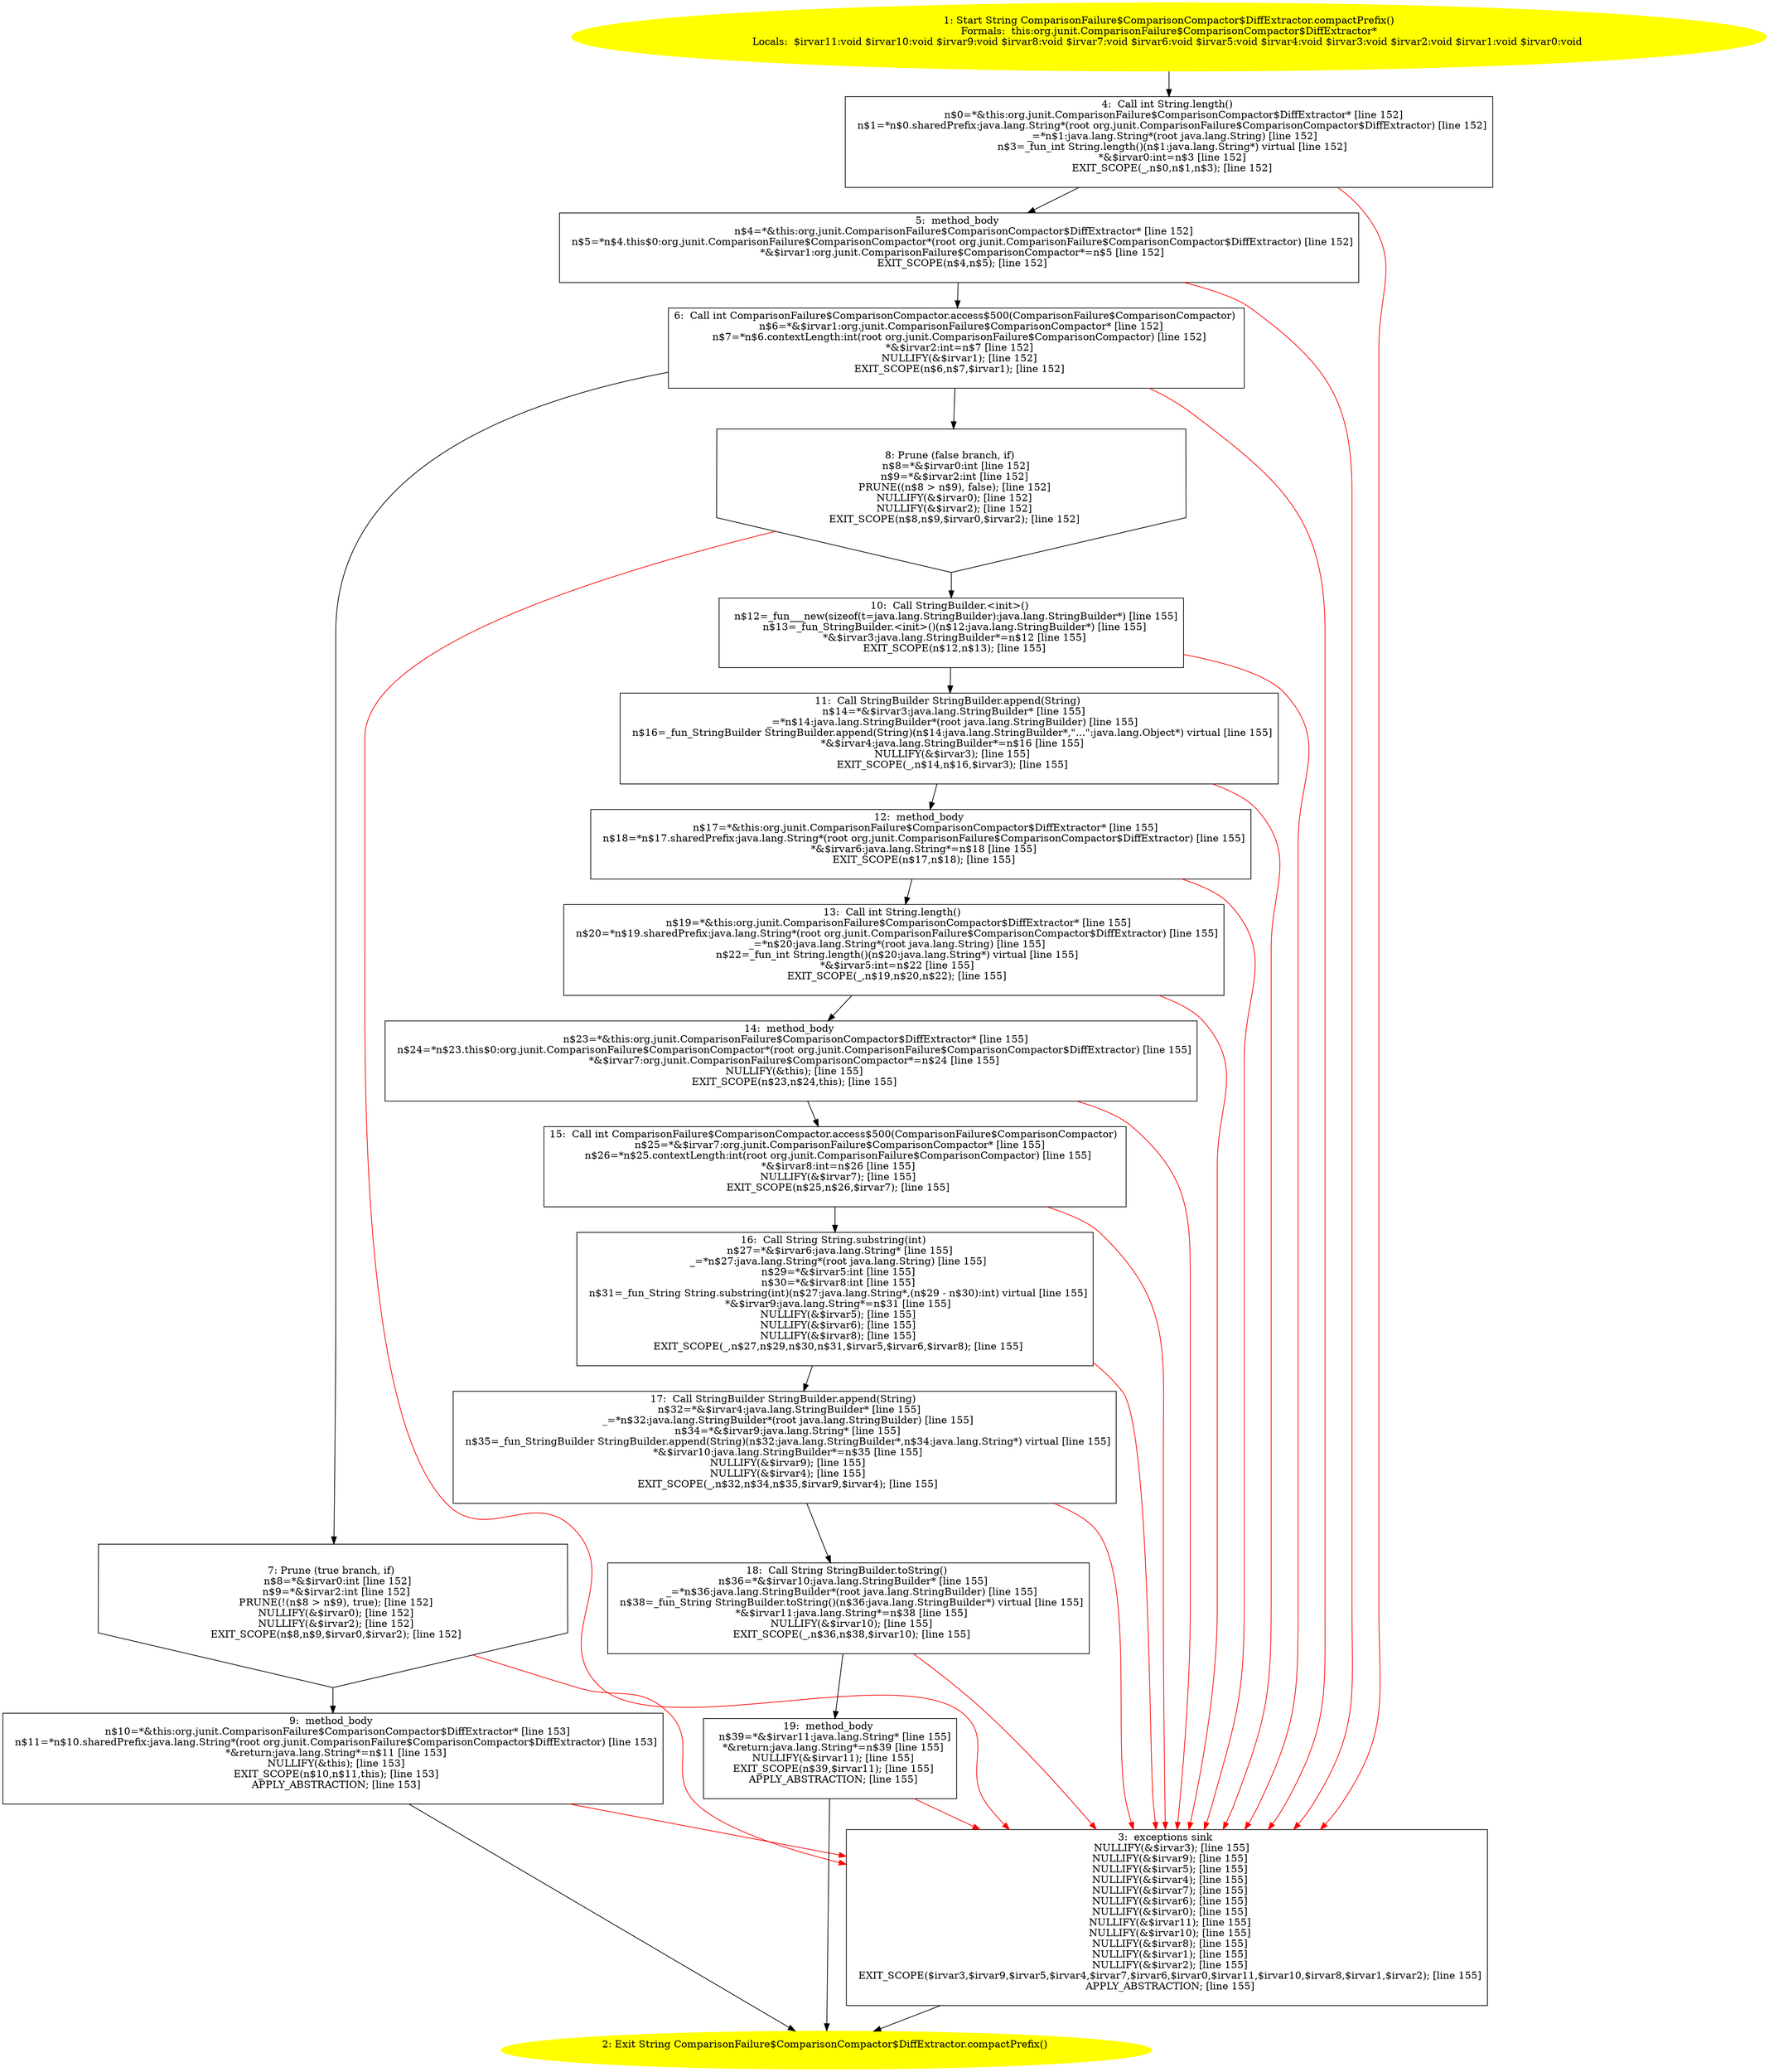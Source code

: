/* @generated */
digraph cfg {
"org.junit.ComparisonFailure$ComparisonCompactor$DiffExtractor.compactPrefix():java.lang.String.7261ec2c0a69ced56de5f7915ac2d92f_1" [label="1: Start String ComparisonFailure$ComparisonCompactor$DiffExtractor.compactPrefix()\nFormals:  this:org.junit.ComparisonFailure$ComparisonCompactor$DiffExtractor*\nLocals:  $irvar11:void $irvar10:void $irvar9:void $irvar8:void $irvar7:void $irvar6:void $irvar5:void $irvar4:void $irvar3:void $irvar2:void $irvar1:void $irvar0:void \n  " color=yellow style=filled]
	

	 "org.junit.ComparisonFailure$ComparisonCompactor$DiffExtractor.compactPrefix():java.lang.String.7261ec2c0a69ced56de5f7915ac2d92f_1" -> "org.junit.ComparisonFailure$ComparisonCompactor$DiffExtractor.compactPrefix():java.lang.String.7261ec2c0a69ced56de5f7915ac2d92f_4" ;
"org.junit.ComparisonFailure$ComparisonCompactor$DiffExtractor.compactPrefix():java.lang.String.7261ec2c0a69ced56de5f7915ac2d92f_2" [label="2: Exit String ComparisonFailure$ComparisonCompactor$DiffExtractor.compactPrefix() \n  " color=yellow style=filled]
	

"org.junit.ComparisonFailure$ComparisonCompactor$DiffExtractor.compactPrefix():java.lang.String.7261ec2c0a69ced56de5f7915ac2d92f_3" [label="3:  exceptions sink \n   NULLIFY(&$irvar3); [line 155]\n  NULLIFY(&$irvar9); [line 155]\n  NULLIFY(&$irvar5); [line 155]\n  NULLIFY(&$irvar4); [line 155]\n  NULLIFY(&$irvar7); [line 155]\n  NULLIFY(&$irvar6); [line 155]\n  NULLIFY(&$irvar0); [line 155]\n  NULLIFY(&$irvar11); [line 155]\n  NULLIFY(&$irvar10); [line 155]\n  NULLIFY(&$irvar8); [line 155]\n  NULLIFY(&$irvar1); [line 155]\n  NULLIFY(&$irvar2); [line 155]\n  EXIT_SCOPE($irvar3,$irvar9,$irvar5,$irvar4,$irvar7,$irvar6,$irvar0,$irvar11,$irvar10,$irvar8,$irvar1,$irvar2); [line 155]\n  APPLY_ABSTRACTION; [line 155]\n " shape="box"]
	

	 "org.junit.ComparisonFailure$ComparisonCompactor$DiffExtractor.compactPrefix():java.lang.String.7261ec2c0a69ced56de5f7915ac2d92f_3" -> "org.junit.ComparisonFailure$ComparisonCompactor$DiffExtractor.compactPrefix():java.lang.String.7261ec2c0a69ced56de5f7915ac2d92f_2" ;
"org.junit.ComparisonFailure$ComparisonCompactor$DiffExtractor.compactPrefix():java.lang.String.7261ec2c0a69ced56de5f7915ac2d92f_4" [label="4:  Call int String.length() \n   n$0=*&this:org.junit.ComparisonFailure$ComparisonCompactor$DiffExtractor* [line 152]\n  n$1=*n$0.sharedPrefix:java.lang.String*(root org.junit.ComparisonFailure$ComparisonCompactor$DiffExtractor) [line 152]\n  _=*n$1:java.lang.String*(root java.lang.String) [line 152]\n  n$3=_fun_int String.length()(n$1:java.lang.String*) virtual [line 152]\n  *&$irvar0:int=n$3 [line 152]\n  EXIT_SCOPE(_,n$0,n$1,n$3); [line 152]\n " shape="box"]
	

	 "org.junit.ComparisonFailure$ComparisonCompactor$DiffExtractor.compactPrefix():java.lang.String.7261ec2c0a69ced56de5f7915ac2d92f_4" -> "org.junit.ComparisonFailure$ComparisonCompactor$DiffExtractor.compactPrefix():java.lang.String.7261ec2c0a69ced56de5f7915ac2d92f_5" ;
	 "org.junit.ComparisonFailure$ComparisonCompactor$DiffExtractor.compactPrefix():java.lang.String.7261ec2c0a69ced56de5f7915ac2d92f_4" -> "org.junit.ComparisonFailure$ComparisonCompactor$DiffExtractor.compactPrefix():java.lang.String.7261ec2c0a69ced56de5f7915ac2d92f_3" [color="red" ];
"org.junit.ComparisonFailure$ComparisonCompactor$DiffExtractor.compactPrefix():java.lang.String.7261ec2c0a69ced56de5f7915ac2d92f_5" [label="5:  method_body \n   n$4=*&this:org.junit.ComparisonFailure$ComparisonCompactor$DiffExtractor* [line 152]\n  n$5=*n$4.this$0:org.junit.ComparisonFailure$ComparisonCompactor*(root org.junit.ComparisonFailure$ComparisonCompactor$DiffExtractor) [line 152]\n  *&$irvar1:org.junit.ComparisonFailure$ComparisonCompactor*=n$5 [line 152]\n  EXIT_SCOPE(n$4,n$5); [line 152]\n " shape="box"]
	

	 "org.junit.ComparisonFailure$ComparisonCompactor$DiffExtractor.compactPrefix():java.lang.String.7261ec2c0a69ced56de5f7915ac2d92f_5" -> "org.junit.ComparisonFailure$ComparisonCompactor$DiffExtractor.compactPrefix():java.lang.String.7261ec2c0a69ced56de5f7915ac2d92f_6" ;
	 "org.junit.ComparisonFailure$ComparisonCompactor$DiffExtractor.compactPrefix():java.lang.String.7261ec2c0a69ced56de5f7915ac2d92f_5" -> "org.junit.ComparisonFailure$ComparisonCompactor$DiffExtractor.compactPrefix():java.lang.String.7261ec2c0a69ced56de5f7915ac2d92f_3" [color="red" ];
"org.junit.ComparisonFailure$ComparisonCompactor$DiffExtractor.compactPrefix():java.lang.String.7261ec2c0a69ced56de5f7915ac2d92f_6" [label="6:  Call int ComparisonFailure$ComparisonCompactor.access$500(ComparisonFailure$ComparisonCompactor) \n   n$6=*&$irvar1:org.junit.ComparisonFailure$ComparisonCompactor* [line 152]\n  n$7=*n$6.contextLength:int(root org.junit.ComparisonFailure$ComparisonCompactor) [line 152]\n  *&$irvar2:int=n$7 [line 152]\n  NULLIFY(&$irvar1); [line 152]\n  EXIT_SCOPE(n$6,n$7,$irvar1); [line 152]\n " shape="box"]
	

	 "org.junit.ComparisonFailure$ComparisonCompactor$DiffExtractor.compactPrefix():java.lang.String.7261ec2c0a69ced56de5f7915ac2d92f_6" -> "org.junit.ComparisonFailure$ComparisonCompactor$DiffExtractor.compactPrefix():java.lang.String.7261ec2c0a69ced56de5f7915ac2d92f_7" ;
	 "org.junit.ComparisonFailure$ComparisonCompactor$DiffExtractor.compactPrefix():java.lang.String.7261ec2c0a69ced56de5f7915ac2d92f_6" -> "org.junit.ComparisonFailure$ComparisonCompactor$DiffExtractor.compactPrefix():java.lang.String.7261ec2c0a69ced56de5f7915ac2d92f_8" ;
	 "org.junit.ComparisonFailure$ComparisonCompactor$DiffExtractor.compactPrefix():java.lang.String.7261ec2c0a69ced56de5f7915ac2d92f_6" -> "org.junit.ComparisonFailure$ComparisonCompactor$DiffExtractor.compactPrefix():java.lang.String.7261ec2c0a69ced56de5f7915ac2d92f_3" [color="red" ];
"org.junit.ComparisonFailure$ComparisonCompactor$DiffExtractor.compactPrefix():java.lang.String.7261ec2c0a69ced56de5f7915ac2d92f_7" [label="7: Prune (true branch, if) \n   n$8=*&$irvar0:int [line 152]\n  n$9=*&$irvar2:int [line 152]\n  PRUNE(!(n$8 > n$9), true); [line 152]\n  NULLIFY(&$irvar0); [line 152]\n  NULLIFY(&$irvar2); [line 152]\n  EXIT_SCOPE(n$8,n$9,$irvar0,$irvar2); [line 152]\n " shape="invhouse"]
	

	 "org.junit.ComparisonFailure$ComparisonCompactor$DiffExtractor.compactPrefix():java.lang.String.7261ec2c0a69ced56de5f7915ac2d92f_7" -> "org.junit.ComparisonFailure$ComparisonCompactor$DiffExtractor.compactPrefix():java.lang.String.7261ec2c0a69ced56de5f7915ac2d92f_9" ;
	 "org.junit.ComparisonFailure$ComparisonCompactor$DiffExtractor.compactPrefix():java.lang.String.7261ec2c0a69ced56de5f7915ac2d92f_7" -> "org.junit.ComparisonFailure$ComparisonCompactor$DiffExtractor.compactPrefix():java.lang.String.7261ec2c0a69ced56de5f7915ac2d92f_3" [color="red" ];
"org.junit.ComparisonFailure$ComparisonCompactor$DiffExtractor.compactPrefix():java.lang.String.7261ec2c0a69ced56de5f7915ac2d92f_8" [label="8: Prune (false branch, if) \n   n$8=*&$irvar0:int [line 152]\n  n$9=*&$irvar2:int [line 152]\n  PRUNE((n$8 > n$9), false); [line 152]\n  NULLIFY(&$irvar0); [line 152]\n  NULLIFY(&$irvar2); [line 152]\n  EXIT_SCOPE(n$8,n$9,$irvar0,$irvar2); [line 152]\n " shape="invhouse"]
	

	 "org.junit.ComparisonFailure$ComparisonCompactor$DiffExtractor.compactPrefix():java.lang.String.7261ec2c0a69ced56de5f7915ac2d92f_8" -> "org.junit.ComparisonFailure$ComparisonCompactor$DiffExtractor.compactPrefix():java.lang.String.7261ec2c0a69ced56de5f7915ac2d92f_10" ;
	 "org.junit.ComparisonFailure$ComparisonCompactor$DiffExtractor.compactPrefix():java.lang.String.7261ec2c0a69ced56de5f7915ac2d92f_8" -> "org.junit.ComparisonFailure$ComparisonCompactor$DiffExtractor.compactPrefix():java.lang.String.7261ec2c0a69ced56de5f7915ac2d92f_3" [color="red" ];
"org.junit.ComparisonFailure$ComparisonCompactor$DiffExtractor.compactPrefix():java.lang.String.7261ec2c0a69ced56de5f7915ac2d92f_9" [label="9:  method_body \n   n$10=*&this:org.junit.ComparisonFailure$ComparisonCompactor$DiffExtractor* [line 153]\n  n$11=*n$10.sharedPrefix:java.lang.String*(root org.junit.ComparisonFailure$ComparisonCompactor$DiffExtractor) [line 153]\n  *&return:java.lang.String*=n$11 [line 153]\n  NULLIFY(&this); [line 153]\n  EXIT_SCOPE(n$10,n$11,this); [line 153]\n  APPLY_ABSTRACTION; [line 153]\n " shape="box"]
	

	 "org.junit.ComparisonFailure$ComparisonCompactor$DiffExtractor.compactPrefix():java.lang.String.7261ec2c0a69ced56de5f7915ac2d92f_9" -> "org.junit.ComparisonFailure$ComparisonCompactor$DiffExtractor.compactPrefix():java.lang.String.7261ec2c0a69ced56de5f7915ac2d92f_2" ;
	 "org.junit.ComparisonFailure$ComparisonCompactor$DiffExtractor.compactPrefix():java.lang.String.7261ec2c0a69ced56de5f7915ac2d92f_9" -> "org.junit.ComparisonFailure$ComparisonCompactor$DiffExtractor.compactPrefix():java.lang.String.7261ec2c0a69ced56de5f7915ac2d92f_3" [color="red" ];
"org.junit.ComparisonFailure$ComparisonCompactor$DiffExtractor.compactPrefix():java.lang.String.7261ec2c0a69ced56de5f7915ac2d92f_10" [label="10:  Call StringBuilder.<init>() \n   n$12=_fun___new(sizeof(t=java.lang.StringBuilder):java.lang.StringBuilder*) [line 155]\n  n$13=_fun_StringBuilder.<init>()(n$12:java.lang.StringBuilder*) [line 155]\n  *&$irvar3:java.lang.StringBuilder*=n$12 [line 155]\n  EXIT_SCOPE(n$12,n$13); [line 155]\n " shape="box"]
	

	 "org.junit.ComparisonFailure$ComparisonCompactor$DiffExtractor.compactPrefix():java.lang.String.7261ec2c0a69ced56de5f7915ac2d92f_10" -> "org.junit.ComparisonFailure$ComparisonCompactor$DiffExtractor.compactPrefix():java.lang.String.7261ec2c0a69ced56de5f7915ac2d92f_11" ;
	 "org.junit.ComparisonFailure$ComparisonCompactor$DiffExtractor.compactPrefix():java.lang.String.7261ec2c0a69ced56de5f7915ac2d92f_10" -> "org.junit.ComparisonFailure$ComparisonCompactor$DiffExtractor.compactPrefix():java.lang.String.7261ec2c0a69ced56de5f7915ac2d92f_3" [color="red" ];
"org.junit.ComparisonFailure$ComparisonCompactor$DiffExtractor.compactPrefix():java.lang.String.7261ec2c0a69ced56de5f7915ac2d92f_11" [label="11:  Call StringBuilder StringBuilder.append(String) \n   n$14=*&$irvar3:java.lang.StringBuilder* [line 155]\n  _=*n$14:java.lang.StringBuilder*(root java.lang.StringBuilder) [line 155]\n  n$16=_fun_StringBuilder StringBuilder.append(String)(n$14:java.lang.StringBuilder*,\"...\":java.lang.Object*) virtual [line 155]\n  *&$irvar4:java.lang.StringBuilder*=n$16 [line 155]\n  NULLIFY(&$irvar3); [line 155]\n  EXIT_SCOPE(_,n$14,n$16,$irvar3); [line 155]\n " shape="box"]
	

	 "org.junit.ComparisonFailure$ComparisonCompactor$DiffExtractor.compactPrefix():java.lang.String.7261ec2c0a69ced56de5f7915ac2d92f_11" -> "org.junit.ComparisonFailure$ComparisonCompactor$DiffExtractor.compactPrefix():java.lang.String.7261ec2c0a69ced56de5f7915ac2d92f_12" ;
	 "org.junit.ComparisonFailure$ComparisonCompactor$DiffExtractor.compactPrefix():java.lang.String.7261ec2c0a69ced56de5f7915ac2d92f_11" -> "org.junit.ComparisonFailure$ComparisonCompactor$DiffExtractor.compactPrefix():java.lang.String.7261ec2c0a69ced56de5f7915ac2d92f_3" [color="red" ];
"org.junit.ComparisonFailure$ComparisonCompactor$DiffExtractor.compactPrefix():java.lang.String.7261ec2c0a69ced56de5f7915ac2d92f_12" [label="12:  method_body \n   n$17=*&this:org.junit.ComparisonFailure$ComparisonCompactor$DiffExtractor* [line 155]\n  n$18=*n$17.sharedPrefix:java.lang.String*(root org.junit.ComparisonFailure$ComparisonCompactor$DiffExtractor) [line 155]\n  *&$irvar6:java.lang.String*=n$18 [line 155]\n  EXIT_SCOPE(n$17,n$18); [line 155]\n " shape="box"]
	

	 "org.junit.ComparisonFailure$ComparisonCompactor$DiffExtractor.compactPrefix():java.lang.String.7261ec2c0a69ced56de5f7915ac2d92f_12" -> "org.junit.ComparisonFailure$ComparisonCompactor$DiffExtractor.compactPrefix():java.lang.String.7261ec2c0a69ced56de5f7915ac2d92f_13" ;
	 "org.junit.ComparisonFailure$ComparisonCompactor$DiffExtractor.compactPrefix():java.lang.String.7261ec2c0a69ced56de5f7915ac2d92f_12" -> "org.junit.ComparisonFailure$ComparisonCompactor$DiffExtractor.compactPrefix():java.lang.String.7261ec2c0a69ced56de5f7915ac2d92f_3" [color="red" ];
"org.junit.ComparisonFailure$ComparisonCompactor$DiffExtractor.compactPrefix():java.lang.String.7261ec2c0a69ced56de5f7915ac2d92f_13" [label="13:  Call int String.length() \n   n$19=*&this:org.junit.ComparisonFailure$ComparisonCompactor$DiffExtractor* [line 155]\n  n$20=*n$19.sharedPrefix:java.lang.String*(root org.junit.ComparisonFailure$ComparisonCompactor$DiffExtractor) [line 155]\n  _=*n$20:java.lang.String*(root java.lang.String) [line 155]\n  n$22=_fun_int String.length()(n$20:java.lang.String*) virtual [line 155]\n  *&$irvar5:int=n$22 [line 155]\n  EXIT_SCOPE(_,n$19,n$20,n$22); [line 155]\n " shape="box"]
	

	 "org.junit.ComparisonFailure$ComparisonCompactor$DiffExtractor.compactPrefix():java.lang.String.7261ec2c0a69ced56de5f7915ac2d92f_13" -> "org.junit.ComparisonFailure$ComparisonCompactor$DiffExtractor.compactPrefix():java.lang.String.7261ec2c0a69ced56de5f7915ac2d92f_14" ;
	 "org.junit.ComparisonFailure$ComparisonCompactor$DiffExtractor.compactPrefix():java.lang.String.7261ec2c0a69ced56de5f7915ac2d92f_13" -> "org.junit.ComparisonFailure$ComparisonCompactor$DiffExtractor.compactPrefix():java.lang.String.7261ec2c0a69ced56de5f7915ac2d92f_3" [color="red" ];
"org.junit.ComparisonFailure$ComparisonCompactor$DiffExtractor.compactPrefix():java.lang.String.7261ec2c0a69ced56de5f7915ac2d92f_14" [label="14:  method_body \n   n$23=*&this:org.junit.ComparisonFailure$ComparisonCompactor$DiffExtractor* [line 155]\n  n$24=*n$23.this$0:org.junit.ComparisonFailure$ComparisonCompactor*(root org.junit.ComparisonFailure$ComparisonCompactor$DiffExtractor) [line 155]\n  *&$irvar7:org.junit.ComparisonFailure$ComparisonCompactor*=n$24 [line 155]\n  NULLIFY(&this); [line 155]\n  EXIT_SCOPE(n$23,n$24,this); [line 155]\n " shape="box"]
	

	 "org.junit.ComparisonFailure$ComparisonCompactor$DiffExtractor.compactPrefix():java.lang.String.7261ec2c0a69ced56de5f7915ac2d92f_14" -> "org.junit.ComparisonFailure$ComparisonCompactor$DiffExtractor.compactPrefix():java.lang.String.7261ec2c0a69ced56de5f7915ac2d92f_15" ;
	 "org.junit.ComparisonFailure$ComparisonCompactor$DiffExtractor.compactPrefix():java.lang.String.7261ec2c0a69ced56de5f7915ac2d92f_14" -> "org.junit.ComparisonFailure$ComparisonCompactor$DiffExtractor.compactPrefix():java.lang.String.7261ec2c0a69ced56de5f7915ac2d92f_3" [color="red" ];
"org.junit.ComparisonFailure$ComparisonCompactor$DiffExtractor.compactPrefix():java.lang.String.7261ec2c0a69ced56de5f7915ac2d92f_15" [label="15:  Call int ComparisonFailure$ComparisonCompactor.access$500(ComparisonFailure$ComparisonCompactor) \n   n$25=*&$irvar7:org.junit.ComparisonFailure$ComparisonCompactor* [line 155]\n  n$26=*n$25.contextLength:int(root org.junit.ComparisonFailure$ComparisonCompactor) [line 155]\n  *&$irvar8:int=n$26 [line 155]\n  NULLIFY(&$irvar7); [line 155]\n  EXIT_SCOPE(n$25,n$26,$irvar7); [line 155]\n " shape="box"]
	

	 "org.junit.ComparisonFailure$ComparisonCompactor$DiffExtractor.compactPrefix():java.lang.String.7261ec2c0a69ced56de5f7915ac2d92f_15" -> "org.junit.ComparisonFailure$ComparisonCompactor$DiffExtractor.compactPrefix():java.lang.String.7261ec2c0a69ced56de5f7915ac2d92f_16" ;
	 "org.junit.ComparisonFailure$ComparisonCompactor$DiffExtractor.compactPrefix():java.lang.String.7261ec2c0a69ced56de5f7915ac2d92f_15" -> "org.junit.ComparisonFailure$ComparisonCompactor$DiffExtractor.compactPrefix():java.lang.String.7261ec2c0a69ced56de5f7915ac2d92f_3" [color="red" ];
"org.junit.ComparisonFailure$ComparisonCompactor$DiffExtractor.compactPrefix():java.lang.String.7261ec2c0a69ced56de5f7915ac2d92f_16" [label="16:  Call String String.substring(int) \n   n$27=*&$irvar6:java.lang.String* [line 155]\n  _=*n$27:java.lang.String*(root java.lang.String) [line 155]\n  n$29=*&$irvar5:int [line 155]\n  n$30=*&$irvar8:int [line 155]\n  n$31=_fun_String String.substring(int)(n$27:java.lang.String*,(n$29 - n$30):int) virtual [line 155]\n  *&$irvar9:java.lang.String*=n$31 [line 155]\n  NULLIFY(&$irvar5); [line 155]\n  NULLIFY(&$irvar6); [line 155]\n  NULLIFY(&$irvar8); [line 155]\n  EXIT_SCOPE(_,n$27,n$29,n$30,n$31,$irvar5,$irvar6,$irvar8); [line 155]\n " shape="box"]
	

	 "org.junit.ComparisonFailure$ComparisonCompactor$DiffExtractor.compactPrefix():java.lang.String.7261ec2c0a69ced56de5f7915ac2d92f_16" -> "org.junit.ComparisonFailure$ComparisonCompactor$DiffExtractor.compactPrefix():java.lang.String.7261ec2c0a69ced56de5f7915ac2d92f_17" ;
	 "org.junit.ComparisonFailure$ComparisonCompactor$DiffExtractor.compactPrefix():java.lang.String.7261ec2c0a69ced56de5f7915ac2d92f_16" -> "org.junit.ComparisonFailure$ComparisonCompactor$DiffExtractor.compactPrefix():java.lang.String.7261ec2c0a69ced56de5f7915ac2d92f_3" [color="red" ];
"org.junit.ComparisonFailure$ComparisonCompactor$DiffExtractor.compactPrefix():java.lang.String.7261ec2c0a69ced56de5f7915ac2d92f_17" [label="17:  Call StringBuilder StringBuilder.append(String) \n   n$32=*&$irvar4:java.lang.StringBuilder* [line 155]\n  _=*n$32:java.lang.StringBuilder*(root java.lang.StringBuilder) [line 155]\n  n$34=*&$irvar9:java.lang.String* [line 155]\n  n$35=_fun_StringBuilder StringBuilder.append(String)(n$32:java.lang.StringBuilder*,n$34:java.lang.String*) virtual [line 155]\n  *&$irvar10:java.lang.StringBuilder*=n$35 [line 155]\n  NULLIFY(&$irvar9); [line 155]\n  NULLIFY(&$irvar4); [line 155]\n  EXIT_SCOPE(_,n$32,n$34,n$35,$irvar9,$irvar4); [line 155]\n " shape="box"]
	

	 "org.junit.ComparisonFailure$ComparisonCompactor$DiffExtractor.compactPrefix():java.lang.String.7261ec2c0a69ced56de5f7915ac2d92f_17" -> "org.junit.ComparisonFailure$ComparisonCompactor$DiffExtractor.compactPrefix():java.lang.String.7261ec2c0a69ced56de5f7915ac2d92f_18" ;
	 "org.junit.ComparisonFailure$ComparisonCompactor$DiffExtractor.compactPrefix():java.lang.String.7261ec2c0a69ced56de5f7915ac2d92f_17" -> "org.junit.ComparisonFailure$ComparisonCompactor$DiffExtractor.compactPrefix():java.lang.String.7261ec2c0a69ced56de5f7915ac2d92f_3" [color="red" ];
"org.junit.ComparisonFailure$ComparisonCompactor$DiffExtractor.compactPrefix():java.lang.String.7261ec2c0a69ced56de5f7915ac2d92f_18" [label="18:  Call String StringBuilder.toString() \n   n$36=*&$irvar10:java.lang.StringBuilder* [line 155]\n  _=*n$36:java.lang.StringBuilder*(root java.lang.StringBuilder) [line 155]\n  n$38=_fun_String StringBuilder.toString()(n$36:java.lang.StringBuilder*) virtual [line 155]\n  *&$irvar11:java.lang.String*=n$38 [line 155]\n  NULLIFY(&$irvar10); [line 155]\n  EXIT_SCOPE(_,n$36,n$38,$irvar10); [line 155]\n " shape="box"]
	

	 "org.junit.ComparisonFailure$ComparisonCompactor$DiffExtractor.compactPrefix():java.lang.String.7261ec2c0a69ced56de5f7915ac2d92f_18" -> "org.junit.ComparisonFailure$ComparisonCompactor$DiffExtractor.compactPrefix():java.lang.String.7261ec2c0a69ced56de5f7915ac2d92f_19" ;
	 "org.junit.ComparisonFailure$ComparisonCompactor$DiffExtractor.compactPrefix():java.lang.String.7261ec2c0a69ced56de5f7915ac2d92f_18" -> "org.junit.ComparisonFailure$ComparisonCompactor$DiffExtractor.compactPrefix():java.lang.String.7261ec2c0a69ced56de5f7915ac2d92f_3" [color="red" ];
"org.junit.ComparisonFailure$ComparisonCompactor$DiffExtractor.compactPrefix():java.lang.String.7261ec2c0a69ced56de5f7915ac2d92f_19" [label="19:  method_body \n   n$39=*&$irvar11:java.lang.String* [line 155]\n  *&return:java.lang.String*=n$39 [line 155]\n  NULLIFY(&$irvar11); [line 155]\n  EXIT_SCOPE(n$39,$irvar11); [line 155]\n  APPLY_ABSTRACTION; [line 155]\n " shape="box"]
	

	 "org.junit.ComparisonFailure$ComparisonCompactor$DiffExtractor.compactPrefix():java.lang.String.7261ec2c0a69ced56de5f7915ac2d92f_19" -> "org.junit.ComparisonFailure$ComparisonCompactor$DiffExtractor.compactPrefix():java.lang.String.7261ec2c0a69ced56de5f7915ac2d92f_2" ;
	 "org.junit.ComparisonFailure$ComparisonCompactor$DiffExtractor.compactPrefix():java.lang.String.7261ec2c0a69ced56de5f7915ac2d92f_19" -> "org.junit.ComparisonFailure$ComparisonCompactor$DiffExtractor.compactPrefix():java.lang.String.7261ec2c0a69ced56de5f7915ac2d92f_3" [color="red" ];
}
